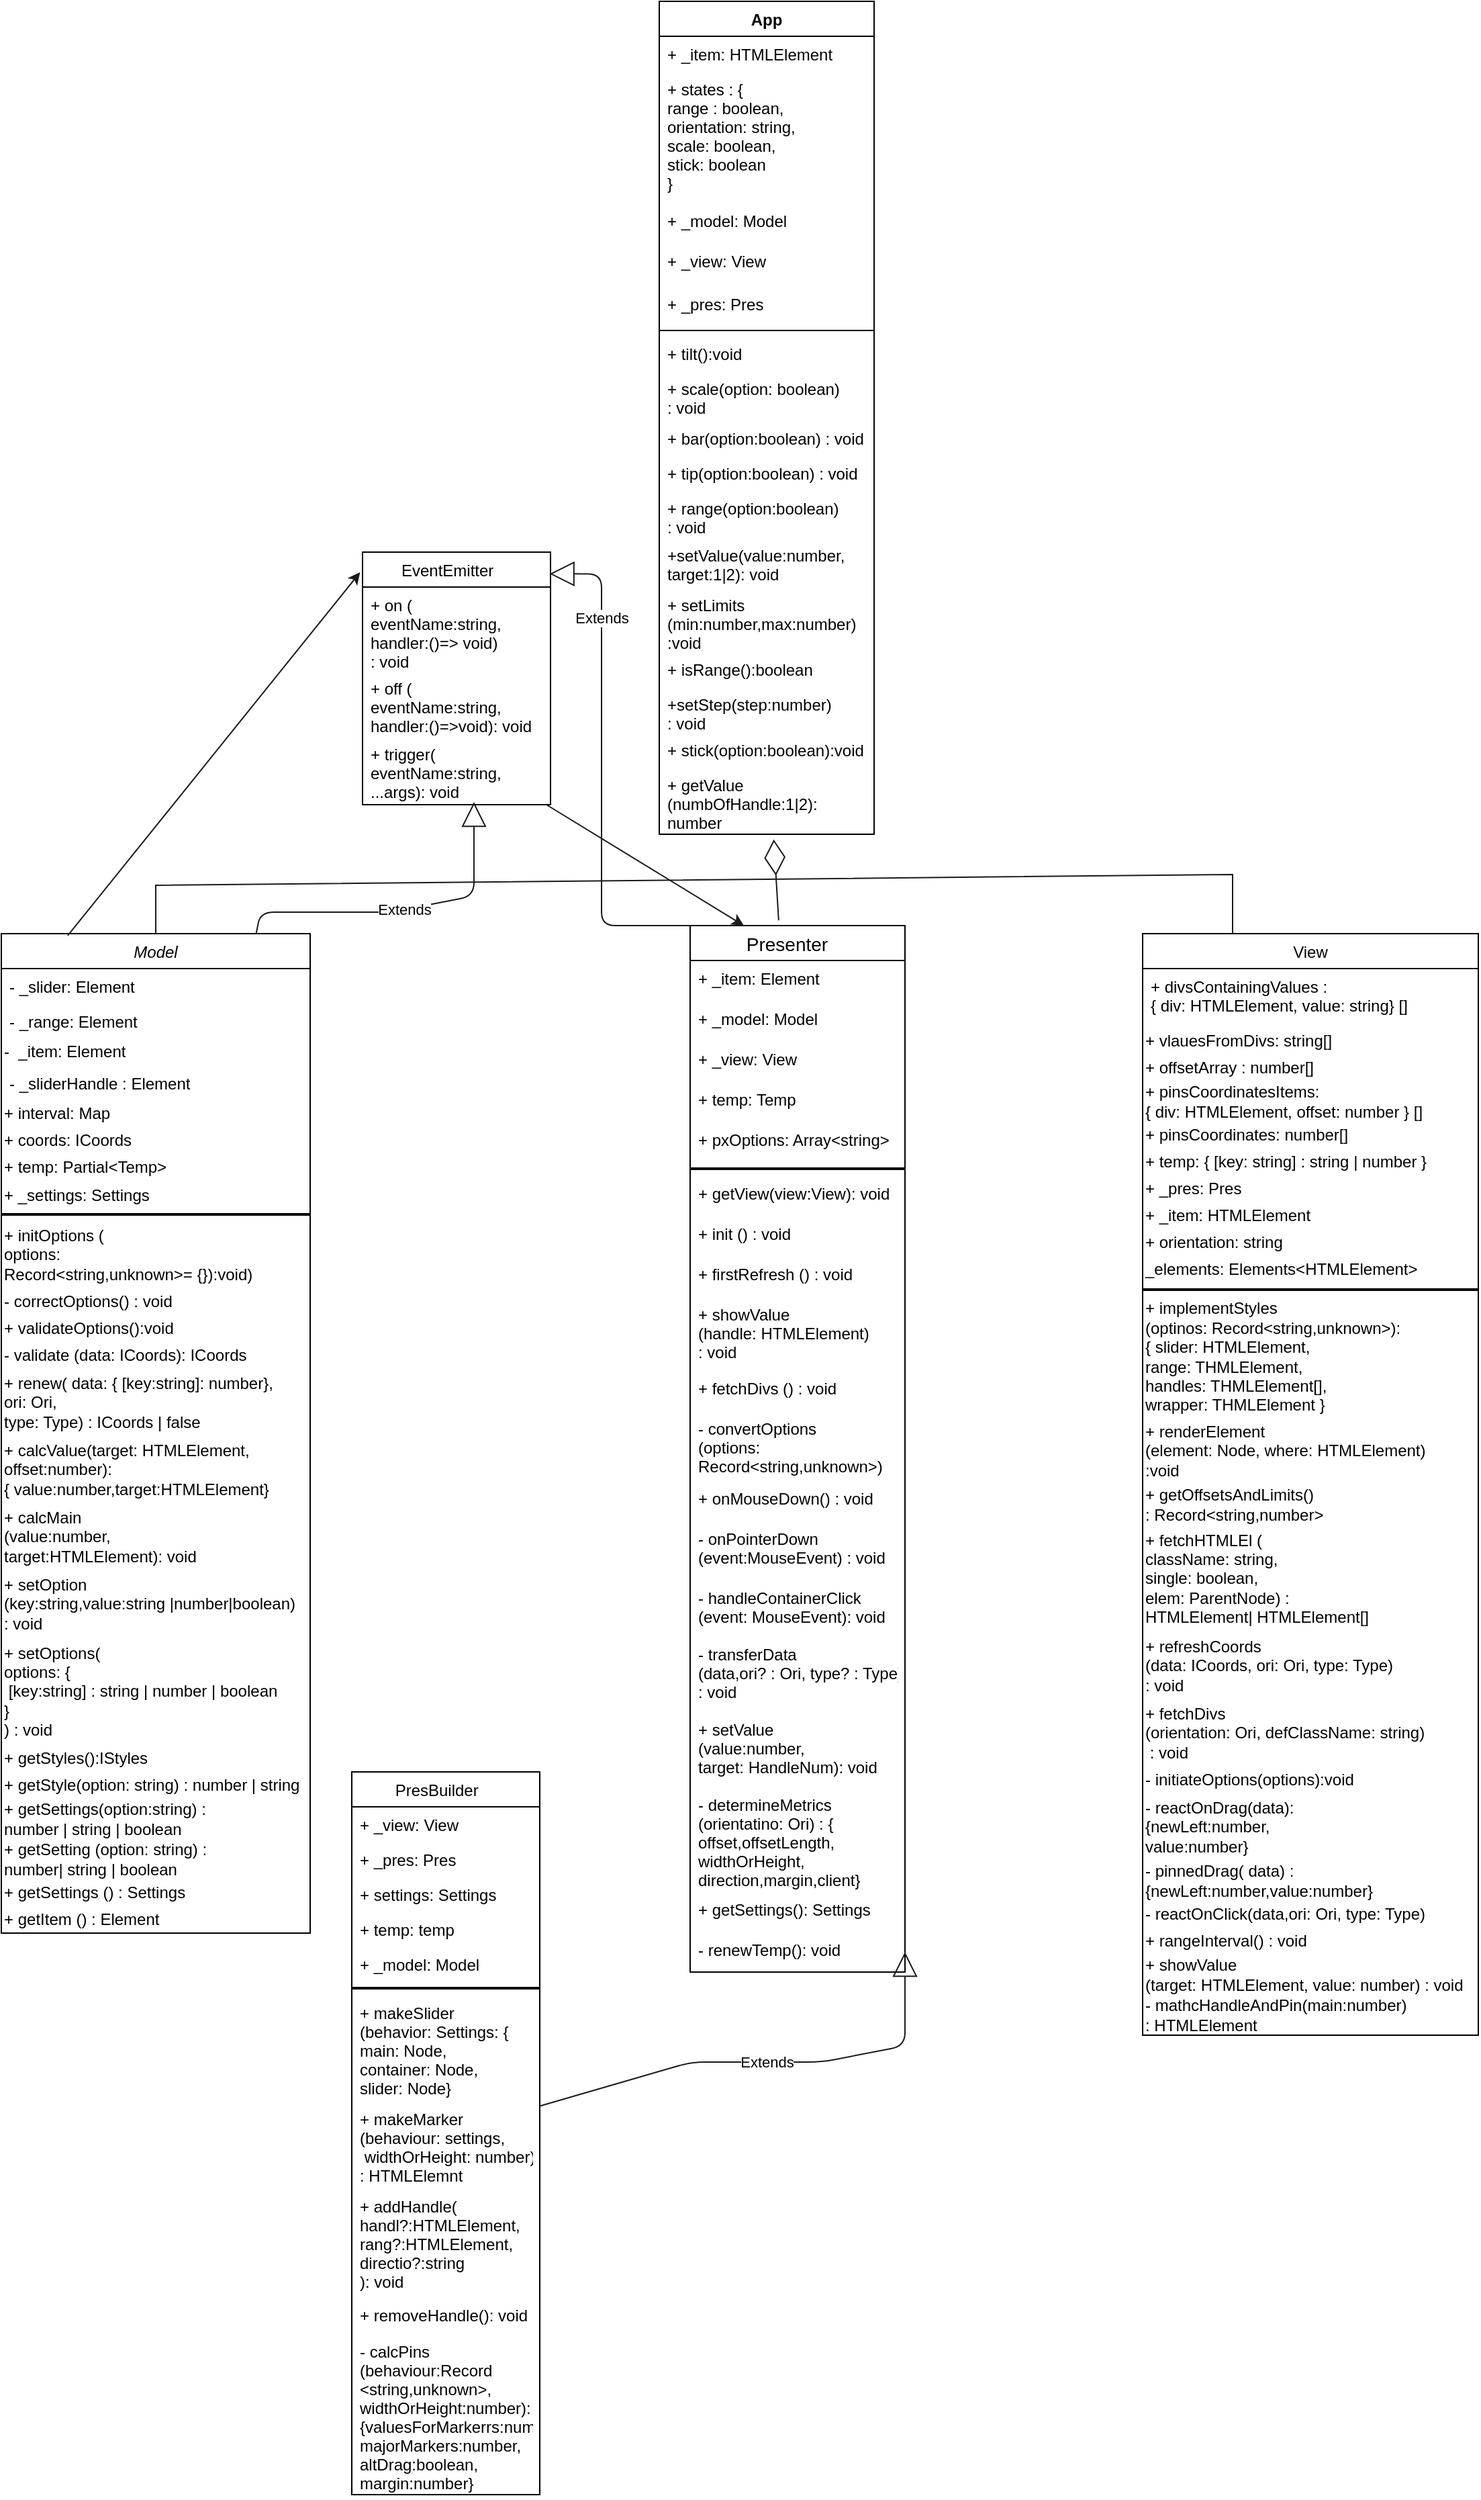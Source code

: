 <mxfile version="15.2.9" type="device"><diagram id="C5RBs43oDa-KdzZeNtuy" name="Page-1"><mxGraphModel dx="2229" dy="1969" grid="0" gridSize="12" guides="1" tooltips="1" connect="1" arrows="1" fold="1" page="1" pageScale="1" pageWidth="1654" pageHeight="2336" math="0" shadow="0"><root><mxCell id="WIyWlLk6GJQsqaUBKTNV-0"/><mxCell id="WIyWlLk6GJQsqaUBKTNV-1" parent="WIyWlLk6GJQsqaUBKTNV-0"/><object label="Model" interval="Map" id="zkfFHV4jXpPFQw0GAbJ--0"><mxCell style="swimlane;fontStyle=2;align=center;verticalAlign=top;childLayout=stackLayout;horizontal=1;startSize=26;horizontalStack=0;resizeParent=1;resizeLast=0;collapsible=1;marginBottom=0;rounded=0;shadow=0;strokeWidth=1;" parent="WIyWlLk6GJQsqaUBKTNV-1" vertex="1"><mxGeometry x="229" y="705" width="230" height="744" as="geometry"><mxRectangle x="230" y="140" width="160" height="26" as="alternateBounds"/></mxGeometry></mxCell></object><mxCell id="zkfFHV4jXpPFQw0GAbJ--1" value="- _slider: Element    " style="text;align=left;verticalAlign=top;spacingLeft=4;spacingRight=4;overflow=hidden;rotatable=0;points=[[0,0.5],[1,0.5]];portConstraint=eastwest;" parent="zkfFHV4jXpPFQw0GAbJ--0" vertex="1"><mxGeometry y="26" width="230" height="26" as="geometry"/></mxCell><mxCell id="zkfFHV4jXpPFQw0GAbJ--2" value="- _range: Element" style="text;align=left;verticalAlign=top;spacingLeft=4;spacingRight=4;overflow=hidden;rotatable=0;points=[[0,0.5],[1,0.5]];portConstraint=eastwest;rounded=0;shadow=0;html=0;" parent="zkfFHV4jXpPFQw0GAbJ--0" vertex="1"><mxGeometry y="52" width="230" height="26" as="geometry"/></mxCell><mxCell id="8detPXn5WDZjsGB92z1I-7" value="-&amp;nbsp; _item: Element" style="text;html=1;align=left;verticalAlign=middle;resizable=0;points=[];autosize=1;strokeColor=none;fillColor=none;" parent="zkfFHV4jXpPFQw0GAbJ--0" vertex="1"><mxGeometry y="78" width="230" height="20" as="geometry"/></mxCell><mxCell id="zkfFHV4jXpPFQw0GAbJ--3" value="- _sliderHandle : Element" style="text;align=left;verticalAlign=top;spacingLeft=4;spacingRight=4;overflow=hidden;rotatable=0;points=[[0,0.5],[1,0.5]];portConstraint=eastwest;rounded=0;shadow=0;html=0;" parent="zkfFHV4jXpPFQw0GAbJ--0" vertex="1"><mxGeometry y="98" width="230" height="26" as="geometry"/></mxCell><mxCell id="8detPXn5WDZjsGB92z1I-1" value="+ interval: Map" style="text;html=1;resizable=0;autosize=1;align=left;verticalAlign=middle;points=[];fillColor=none;strokeColor=none;rounded=0;" parent="zkfFHV4jXpPFQw0GAbJ--0" vertex="1"><mxGeometry y="124" width="230" height="20" as="geometry"/></mxCell><mxCell id="8detPXn5WDZjsGB92z1I-4" value="+ coords: ICoords" style="text;html=1;align=left;verticalAlign=middle;resizable=0;points=[];autosize=1;strokeColor=none;fillColor=none;" parent="zkfFHV4jXpPFQw0GAbJ--0" vertex="1"><mxGeometry y="144" width="230" height="20" as="geometry"/></mxCell><mxCell id="8detPXn5WDZjsGB92z1I-5" value="+ temp: Partial&amp;lt;Temp&amp;gt;&lt;span style=&quot;white-space: pre&quot;&gt;&#9;&lt;/span&gt;" style="text;html=1;align=left;verticalAlign=middle;resizable=0;points=[];autosize=1;strokeColor=none;fillColor=none;" parent="zkfFHV4jXpPFQw0GAbJ--0" vertex="1"><mxGeometry y="164" width="230" height="20" as="geometry"/></mxCell><mxCell id="8detPXn5WDZjsGB92z1I-6" value="+ _settings: Settings" style="text;html=1;align=left;verticalAlign=bottom;resizable=0;points=[];autosize=1;strokeColor=none;fillColor=none;" parent="zkfFHV4jXpPFQw0GAbJ--0" vertex="1"><mxGeometry y="184" width="230" height="20" as="geometry"/></mxCell><mxCell id="AS5p0B2096rdU1xzT4fZ-106" value="" style="line;strokeWidth=2;html=1;rounded=0;shadow=0;startSize=26;verticalAlign=top;" vertex="1" parent="zkfFHV4jXpPFQw0GAbJ--0"><mxGeometry y="204" width="230" height="10" as="geometry"/></mxCell><mxCell id="8detPXn5WDZjsGB92z1I-8" value="+ initOptions (&lt;br&gt;options: &lt;br&gt;Record&amp;lt;string,unknown&amp;gt;= {}):void)" style="text;html=1;align=left;verticalAlign=middle;resizable=0;points=[];autosize=1;strokeColor=none;fillColor=none;" parent="zkfFHV4jXpPFQw0GAbJ--0" vertex="1"><mxGeometry y="214" width="230" height="50" as="geometry"/></mxCell><mxCell id="AS5p0B2096rdU1xzT4fZ-0" value="- correctOptions() : void" style="text;html=1;align=left;verticalAlign=middle;resizable=0;points=[];autosize=1;strokeColor=none;fillColor=none;" vertex="1" parent="zkfFHV4jXpPFQw0GAbJ--0"><mxGeometry y="264" width="230" height="20" as="geometry"/></mxCell><mxCell id="AS5p0B2096rdU1xzT4fZ-1" value="+ validateOptions():void" style="text;html=1;align=left;verticalAlign=middle;resizable=0;points=[];autosize=1;strokeColor=none;fillColor=none;" vertex="1" parent="zkfFHV4jXpPFQw0GAbJ--0"><mxGeometry y="284" width="230" height="20" as="geometry"/></mxCell><mxCell id="AS5p0B2096rdU1xzT4fZ-5" value="- validate (data: ICoords): ICoords" style="text;html=1;align=left;verticalAlign=middle;resizable=0;points=[];autosize=1;strokeColor=none;fillColor=none;" vertex="1" parent="zkfFHV4jXpPFQw0GAbJ--0"><mxGeometry y="304" width="230" height="20" as="geometry"/></mxCell><mxCell id="AS5p0B2096rdU1xzT4fZ-6" value="+ renew( data: { [key:string]: number},&lt;br&gt;ori: Ori,&lt;br&gt;type: Type) : ICoords | false" style="text;html=1;align=left;verticalAlign=middle;resizable=0;points=[];autosize=1;strokeColor=none;fillColor=none;" vertex="1" parent="zkfFHV4jXpPFQw0GAbJ--0"><mxGeometry y="324" width="230" height="50" as="geometry"/></mxCell><mxCell id="AS5p0B2096rdU1xzT4fZ-7" value="+ calcValue(target: HTMLElement,&lt;br&gt;offset:number): &lt;br&gt;{ value:number,target:HTMLElement}" style="text;html=1;align=left;verticalAlign=middle;resizable=0;points=[];autosize=1;strokeColor=none;fillColor=none;" vertex="1" parent="zkfFHV4jXpPFQw0GAbJ--0"><mxGeometry y="374" width="230" height="50" as="geometry"/></mxCell><mxCell id="AS5p0B2096rdU1xzT4fZ-8" value="+ calcMain&lt;br&gt;(value:number,&lt;br&gt;target:HTMLElement): void" style="text;html=1;align=left;verticalAlign=middle;resizable=0;points=[];autosize=1;strokeColor=none;fillColor=none;" vertex="1" parent="zkfFHV4jXpPFQw0GAbJ--0"><mxGeometry y="424" width="230" height="50" as="geometry"/></mxCell><mxCell id="AS5p0B2096rdU1xzT4fZ-9" value="+ setOption &lt;br&gt;(key:string,value:string |number|boolean) &lt;br&gt;: void" style="text;html=1;align=left;verticalAlign=middle;resizable=0;points=[];autosize=1;strokeColor=none;fillColor=none;" vertex="1" parent="zkfFHV4jXpPFQw0GAbJ--0"><mxGeometry y="474" width="230" height="50" as="geometry"/></mxCell><mxCell id="AS5p0B2096rdU1xzT4fZ-10" value="+ setOptions(&lt;br&gt;options: {&lt;br&gt;&amp;nbsp;[key:string] : string | number | boolean&lt;br&gt;}&lt;br&gt;) : void" style="text;html=1;align=left;verticalAlign=middle;resizable=0;points=[];autosize=1;strokeColor=none;fillColor=none;" vertex="1" parent="zkfFHV4jXpPFQw0GAbJ--0"><mxGeometry y="524" width="230" height="80" as="geometry"/></mxCell><mxCell id="AS5p0B2096rdU1xzT4fZ-11" value="+ getStyles():IStyles" style="text;html=1;align=left;verticalAlign=middle;resizable=0;points=[];autosize=1;strokeColor=none;fillColor=none;" vertex="1" parent="zkfFHV4jXpPFQw0GAbJ--0"><mxGeometry y="604" width="230" height="20" as="geometry"/></mxCell><mxCell id="AS5p0B2096rdU1xzT4fZ-12" value="+ getStyle(option: string) : number | string" style="text;html=1;align=left;verticalAlign=middle;resizable=0;points=[];autosize=1;strokeColor=none;fillColor=none;" vertex="1" parent="zkfFHV4jXpPFQw0GAbJ--0"><mxGeometry y="624" width="230" height="20" as="geometry"/></mxCell><mxCell id="AS5p0B2096rdU1xzT4fZ-13" value="+ getSettings(option:string) : &lt;br&gt;number | string | boolean" style="text;html=1;align=left;verticalAlign=middle;resizable=0;points=[];autosize=1;strokeColor=none;fillColor=none;" vertex="1" parent="zkfFHV4jXpPFQw0GAbJ--0"><mxGeometry y="644" width="230" height="30" as="geometry"/></mxCell><mxCell id="AS5p0B2096rdU1xzT4fZ-14" value="+ getSetting (option: string) :&lt;br&gt;number| string | boolean" style="text;html=1;align=left;verticalAlign=middle;resizable=0;points=[];autosize=1;strokeColor=none;fillColor=none;" vertex="1" parent="zkfFHV4jXpPFQw0GAbJ--0"><mxGeometry y="674" width="230" height="30" as="geometry"/></mxCell><mxCell id="AS5p0B2096rdU1xzT4fZ-15" value="+ getSettings () : Settings" style="text;html=1;align=left;verticalAlign=middle;resizable=0;points=[];autosize=1;strokeColor=none;fillColor=none;" vertex="1" parent="zkfFHV4jXpPFQw0GAbJ--0"><mxGeometry y="704" width="230" height="20" as="geometry"/></mxCell><mxCell id="AS5p0B2096rdU1xzT4fZ-16" value="+ getItem () : Element" style="text;html=1;align=left;verticalAlign=middle;resizable=0;points=[];autosize=1;strokeColor=none;fillColor=none;" vertex="1" parent="zkfFHV4jXpPFQw0GAbJ--0"><mxGeometry y="724" width="230" height="20" as="geometry"/></mxCell><mxCell id="zkfFHV4jXpPFQw0GAbJ--6" value="View" style="swimlane;fontStyle=0;align=center;verticalAlign=top;childLayout=stackLayout;horizontal=1;startSize=26;horizontalStack=0;resizeParent=1;resizeLast=0;collapsible=1;marginBottom=0;rounded=0;shadow=0;strokeWidth=1;" parent="WIyWlLk6GJQsqaUBKTNV-1" vertex="1"><mxGeometry x="1079" y="705" width="250" height="820" as="geometry"><mxRectangle x="130" y="380" width="160" height="26" as="alternateBounds"/></mxGeometry></mxCell><mxCell id="zkfFHV4jXpPFQw0GAbJ--7" value="+ divsContainingValues : &#10;{ div: HTMLElement, value: string} []" style="text;align=left;verticalAlign=top;spacingLeft=4;spacingRight=4;overflow=hidden;rotatable=0;points=[[0,0.5],[1,0.5]];portConstraint=eastwest;" parent="zkfFHV4jXpPFQw0GAbJ--6" vertex="1"><mxGeometry y="26" width="250" height="44" as="geometry"/></mxCell><mxCell id="AS5p0B2096rdU1xzT4fZ-18" value="+ vlauesFromDivs: string[]" style="text;html=1;align=left;verticalAlign=middle;resizable=0;points=[];autosize=1;strokeColor=none;fillColor=none;" vertex="1" parent="zkfFHV4jXpPFQw0GAbJ--6"><mxGeometry y="70" width="250" height="20" as="geometry"/></mxCell><mxCell id="AS5p0B2096rdU1xzT4fZ-19" value="+ offsetArray : number[]" style="text;html=1;align=left;verticalAlign=middle;resizable=0;points=[];autosize=1;strokeColor=none;fillColor=none;" vertex="1" parent="zkfFHV4jXpPFQw0GAbJ--6"><mxGeometry y="90" width="250" height="20" as="geometry"/></mxCell><mxCell id="AS5p0B2096rdU1xzT4fZ-20" value="+ pinsCoordinatesItems: &lt;br&gt;{ div: HTMLElement, offset: number } []" style="text;html=1;align=left;verticalAlign=middle;resizable=0;points=[];autosize=1;strokeColor=none;fillColor=none;" vertex="1" parent="zkfFHV4jXpPFQw0GAbJ--6"><mxGeometry y="110" width="250" height="30" as="geometry"/></mxCell><mxCell id="AS5p0B2096rdU1xzT4fZ-21" value="+ pinsCoordinates: number[]" style="text;html=1;align=left;verticalAlign=middle;resizable=0;points=[];autosize=1;strokeColor=none;fillColor=none;" vertex="1" parent="zkfFHV4jXpPFQw0GAbJ--6"><mxGeometry y="140" width="250" height="20" as="geometry"/></mxCell><mxCell id="AS5p0B2096rdU1xzT4fZ-22" value="+ temp: { [key: string] : string | number }" style="text;html=1;align=left;verticalAlign=middle;resizable=0;points=[];autosize=1;strokeColor=none;fillColor=none;" vertex="1" parent="zkfFHV4jXpPFQw0GAbJ--6"><mxGeometry y="160" width="250" height="20" as="geometry"/></mxCell><mxCell id="AS5p0B2096rdU1xzT4fZ-23" value="+ _pres: Pres" style="text;html=1;align=left;verticalAlign=middle;resizable=0;points=[];autosize=1;strokeColor=none;fillColor=none;" vertex="1" parent="zkfFHV4jXpPFQw0GAbJ--6"><mxGeometry y="180" width="250" height="20" as="geometry"/></mxCell><mxCell id="AS5p0B2096rdU1xzT4fZ-24" value="+ _item: HTMLElement" style="text;html=1;align=left;verticalAlign=middle;resizable=0;points=[];autosize=1;strokeColor=none;fillColor=none;" vertex="1" parent="zkfFHV4jXpPFQw0GAbJ--6"><mxGeometry y="200" width="250" height="20" as="geometry"/></mxCell><mxCell id="AS5p0B2096rdU1xzT4fZ-25" value="+ orientation: string" style="text;html=1;align=left;verticalAlign=middle;resizable=0;points=[];autosize=1;strokeColor=none;fillColor=none;" vertex="1" parent="zkfFHV4jXpPFQw0GAbJ--6"><mxGeometry y="220" width="250" height="20" as="geometry"/></mxCell><mxCell id="AS5p0B2096rdU1xzT4fZ-26" value="_elements: Elements&amp;lt;HTMLElement&amp;gt;" style="text;html=1;align=left;verticalAlign=middle;resizable=0;points=[];autosize=1;strokeColor=none;fillColor=none;" vertex="1" parent="zkfFHV4jXpPFQw0GAbJ--6"><mxGeometry y="240" width="250" height="20" as="geometry"/></mxCell><mxCell id="AS5p0B2096rdU1xzT4fZ-108" value="" style="line;strokeWidth=2;html=1;rounded=0;shadow=0;startSize=26;verticalAlign=top;" vertex="1" parent="zkfFHV4jXpPFQw0GAbJ--6"><mxGeometry y="260" width="250" height="10" as="geometry"/></mxCell><mxCell id="AS5p0B2096rdU1xzT4fZ-27" value="+ implementStyles&lt;br&gt;(optinos: Record&amp;lt;string,unknown&amp;gt;):&amp;nbsp;&lt;br&gt;{ slider: HTMLElement,&lt;br&gt;range: THMLElement,&lt;br&gt;handles: THMLElement[],&lt;br&gt;wrapper: THMLElement }" style="text;html=1;align=left;verticalAlign=middle;resizable=0;points=[];autosize=1;strokeColor=none;fillColor=none;" vertex="1" parent="zkfFHV4jXpPFQw0GAbJ--6"><mxGeometry y="270" width="250" height="90" as="geometry"/></mxCell><mxCell id="AS5p0B2096rdU1xzT4fZ-28" value="+ renderElement&lt;br&gt;(element: Node, where: HTMLElement)&lt;br&gt;:void" style="text;html=1;align=left;verticalAlign=middle;resizable=0;points=[];autosize=1;strokeColor=none;fillColor=none;" vertex="1" parent="zkfFHV4jXpPFQw0GAbJ--6"><mxGeometry y="360" width="250" height="50" as="geometry"/></mxCell><mxCell id="AS5p0B2096rdU1xzT4fZ-29" value="+ getOffsetsAndLimits()&lt;br&gt;: Record&amp;lt;string,number&amp;gt;" style="text;html=1;align=left;verticalAlign=middle;resizable=0;points=[];autosize=1;strokeColor=none;fillColor=none;" vertex="1" parent="zkfFHV4jXpPFQw0GAbJ--6"><mxGeometry y="410" width="250" height="30" as="geometry"/></mxCell><mxCell id="AS5p0B2096rdU1xzT4fZ-30" value="+ fetchHTMLEl (&lt;br&gt;className: string,&lt;br&gt;single: boolean,&lt;br&gt;elem: ParentNode) :&lt;br&gt;HTMLElement| HTMLElement[]" style="text;html=1;align=left;verticalAlign=middle;resizable=0;points=[];autosize=1;strokeColor=none;fillColor=none;" vertex="1" parent="zkfFHV4jXpPFQw0GAbJ--6"><mxGeometry y="440" width="250" height="80" as="geometry"/></mxCell><mxCell id="AS5p0B2096rdU1xzT4fZ-33" value="+ refreshCoords&lt;br&gt;(data: ICoords, ori: Ori, type: Type)&lt;br&gt;: void" style="text;html=1;align=left;verticalAlign=middle;resizable=0;points=[];autosize=1;strokeColor=none;fillColor=none;" vertex="1" parent="zkfFHV4jXpPFQw0GAbJ--6"><mxGeometry y="520" width="250" height="50" as="geometry"/></mxCell><mxCell id="AS5p0B2096rdU1xzT4fZ-31" value="+ fetchDivs&lt;br&gt;(orientation: Ori, defClassName: string)&lt;br&gt;&amp;nbsp;: void" style="text;html=1;align=left;verticalAlign=middle;resizable=0;points=[];autosize=1;strokeColor=none;fillColor=none;" vertex="1" parent="zkfFHV4jXpPFQw0GAbJ--6"><mxGeometry y="570" width="250" height="50" as="geometry"/></mxCell><mxCell id="AS5p0B2096rdU1xzT4fZ-32" value="- initiateOptions(options):void" style="text;html=1;align=left;verticalAlign=middle;resizable=0;points=[];autosize=1;strokeColor=none;fillColor=none;" vertex="1" parent="zkfFHV4jXpPFQw0GAbJ--6"><mxGeometry y="620" width="250" height="20" as="geometry"/></mxCell><mxCell id="AS5p0B2096rdU1xzT4fZ-34" value="- reactOnDrag(data): &lt;br&gt;{newLeft:number,&lt;br&gt;value:number}" style="text;html=1;align=left;verticalAlign=middle;resizable=0;points=[];autosize=1;strokeColor=none;fillColor=none;" vertex="1" parent="zkfFHV4jXpPFQw0GAbJ--6"><mxGeometry y="640" width="250" height="50" as="geometry"/></mxCell><mxCell id="AS5p0B2096rdU1xzT4fZ-35" value="- pinnedDrag( data) :&amp;nbsp;&lt;br&gt;{newLeft:number,value:number}" style="text;html=1;align=left;verticalAlign=middle;resizable=0;points=[];autosize=1;strokeColor=none;fillColor=none;" vertex="1" parent="zkfFHV4jXpPFQw0GAbJ--6"><mxGeometry y="690" width="250" height="30" as="geometry"/></mxCell><mxCell id="AS5p0B2096rdU1xzT4fZ-36" value="- reactOnClick(data,ori: Ori, type: Type)" style="text;html=1;align=left;verticalAlign=middle;resizable=0;points=[];autosize=1;strokeColor=none;fillColor=none;" vertex="1" parent="zkfFHV4jXpPFQw0GAbJ--6"><mxGeometry y="720" width="250" height="20" as="geometry"/></mxCell><mxCell id="AS5p0B2096rdU1xzT4fZ-37" value="+ rangeInterval() : void" style="text;html=1;align=left;verticalAlign=middle;resizable=0;points=[];autosize=1;strokeColor=none;fillColor=none;" vertex="1" parent="zkfFHV4jXpPFQw0GAbJ--6"><mxGeometry y="740" width="250" height="20" as="geometry"/></mxCell><mxCell id="AS5p0B2096rdU1xzT4fZ-38" value="+ showValue&lt;br&gt;(target: HTMLElement, value: number) : void" style="text;html=1;align=left;verticalAlign=middle;resizable=0;points=[];autosize=1;strokeColor=none;fillColor=none;" vertex="1" parent="zkfFHV4jXpPFQw0GAbJ--6"><mxGeometry y="760" width="250" height="30" as="geometry"/></mxCell><mxCell id="AS5p0B2096rdU1xzT4fZ-39" value="- mathcHandleAndPin(main:number) &lt;br&gt;: HTMLElement" style="text;html=1;align=left;verticalAlign=middle;resizable=0;points=[];autosize=1;strokeColor=none;fillColor=none;" vertex="1" parent="zkfFHV4jXpPFQw0GAbJ--6"><mxGeometry y="790" width="250" height="30" as="geometry"/></mxCell><mxCell id="AS5p0B2096rdU1xzT4fZ-82" value="Presenter    " style="swimlane;fontStyle=0;childLayout=stackLayout;horizontal=1;startSize=26;horizontalStack=0;resizeParent=1;resizeParentMax=0;resizeLast=0;collapsible=1;marginBottom=0;align=center;fontSize=14;rounded=0;shadow=0;strokeWidth=1;" vertex="1" parent="WIyWlLk6GJQsqaUBKTNV-1"><mxGeometry x="742" y="699" width="160" height="779" as="geometry"/></mxCell><mxCell id="AS5p0B2096rdU1xzT4fZ-83" value="+ _item: Element&#10;" style="text;strokeColor=none;fillColor=none;spacingLeft=4;spacingRight=4;overflow=hidden;rotatable=0;points=[[0,0.5],[1,0.5]];portConstraint=eastwest;fontSize=12;" vertex="1" parent="AS5p0B2096rdU1xzT4fZ-82"><mxGeometry y="26" width="160" height="30" as="geometry"/></mxCell><mxCell id="AS5p0B2096rdU1xzT4fZ-86" value="+ _model: Model&#10;" style="text;strokeColor=none;fillColor=none;spacingLeft=4;spacingRight=4;overflow=hidden;rotatable=0;points=[[0,0.5],[1,0.5]];portConstraint=eastwest;fontSize=12;" vertex="1" parent="AS5p0B2096rdU1xzT4fZ-82"><mxGeometry y="56" width="160" height="30" as="geometry"/></mxCell><mxCell id="AS5p0B2096rdU1xzT4fZ-87" value="+ _view: View" style="text;strokeColor=none;fillColor=none;spacingLeft=4;spacingRight=4;overflow=hidden;rotatable=0;points=[[0,0.5],[1,0.5]];portConstraint=eastwest;fontSize=12;" vertex="1" parent="AS5p0B2096rdU1xzT4fZ-82"><mxGeometry y="86" width="160" height="30" as="geometry"/></mxCell><mxCell id="AS5p0B2096rdU1xzT4fZ-88" value="+ temp: Temp" style="text;strokeColor=none;fillColor=none;spacingLeft=4;spacingRight=4;overflow=hidden;rotatable=0;points=[[0,0.5],[1,0.5]];portConstraint=eastwest;fontSize=12;" vertex="1" parent="AS5p0B2096rdU1xzT4fZ-82"><mxGeometry y="116" width="160" height="30" as="geometry"/></mxCell><mxCell id="AS5p0B2096rdU1xzT4fZ-89" value="+ pxOptions: Array&lt;string&gt;&#10;" style="text;strokeColor=none;fillColor=none;spacingLeft=4;spacingRight=4;overflow=hidden;rotatable=0;points=[[0,0.5],[1,0.5]];portConstraint=eastwest;fontSize=12;" vertex="1" parent="AS5p0B2096rdU1xzT4fZ-82"><mxGeometry y="146" width="160" height="30" as="geometry"/></mxCell><mxCell id="AS5p0B2096rdU1xzT4fZ-107" value="" style="line;strokeWidth=2;html=1;rounded=0;shadow=0;startSize=26;verticalAlign=top;" vertex="1" parent="AS5p0B2096rdU1xzT4fZ-82"><mxGeometry y="176" width="160" height="10" as="geometry"/></mxCell><mxCell id="AS5p0B2096rdU1xzT4fZ-90" value="+ getView(view:View): void" style="text;strokeColor=none;fillColor=none;spacingLeft=4;spacingRight=4;overflow=hidden;rotatable=0;points=[[0,0.5],[1,0.5]];portConstraint=eastwest;fontSize=12;" vertex="1" parent="AS5p0B2096rdU1xzT4fZ-82"><mxGeometry y="186" width="160" height="30" as="geometry"/></mxCell><mxCell id="AS5p0B2096rdU1xzT4fZ-91" value="+ init () : void" style="text;strokeColor=none;fillColor=none;spacingLeft=4;spacingRight=4;overflow=hidden;rotatable=0;points=[[0,0.5],[1,0.5]];portConstraint=eastwest;fontSize=12;" vertex="1" parent="AS5p0B2096rdU1xzT4fZ-82"><mxGeometry y="216" width="160" height="30" as="geometry"/></mxCell><mxCell id="AS5p0B2096rdU1xzT4fZ-92" value="+ firstRefresh () : void" style="text;strokeColor=none;fillColor=none;spacingLeft=4;spacingRight=4;overflow=hidden;rotatable=0;points=[[0,0.5],[1,0.5]];portConstraint=eastwest;fontSize=12;" vertex="1" parent="AS5p0B2096rdU1xzT4fZ-82"><mxGeometry y="246" width="160" height="30" as="geometry"/></mxCell><mxCell id="AS5p0B2096rdU1xzT4fZ-93" value="+ showValue&#10;(handle: HTMLElement) &#10;: void" style="text;strokeColor=none;fillColor=none;spacingLeft=4;spacingRight=4;overflow=hidden;rotatable=0;points=[[0,0.5],[1,0.5]];portConstraint=eastwest;fontSize=12;" vertex="1" parent="AS5p0B2096rdU1xzT4fZ-82"><mxGeometry y="276" width="160" height="55" as="geometry"/></mxCell><mxCell id="AS5p0B2096rdU1xzT4fZ-94" value="+ fetchDivs () : void" style="text;strokeColor=none;fillColor=none;spacingLeft=4;spacingRight=4;overflow=hidden;rotatable=0;points=[[0,0.5],[1,0.5]];portConstraint=eastwest;fontSize=12;" vertex="1" parent="AS5p0B2096rdU1xzT4fZ-82"><mxGeometry y="331" width="160" height="30" as="geometry"/></mxCell><mxCell id="AS5p0B2096rdU1xzT4fZ-95" value="- convertOptions&#10;(options: &#10;Record&lt;string,unknown&gt;)" style="text;strokeColor=none;fillColor=none;spacingLeft=4;spacingRight=4;overflow=hidden;rotatable=0;points=[[0,0.5],[1,0.5]];portConstraint=eastwest;fontSize=12;" vertex="1" parent="AS5p0B2096rdU1xzT4fZ-82"><mxGeometry y="361" width="160" height="52" as="geometry"/></mxCell><mxCell id="AS5p0B2096rdU1xzT4fZ-96" value="+ onMouseDown() : void" style="text;strokeColor=none;fillColor=none;spacingLeft=4;spacingRight=4;overflow=hidden;rotatable=0;points=[[0,0.5],[1,0.5]];portConstraint=eastwest;fontSize=12;" vertex="1" parent="AS5p0B2096rdU1xzT4fZ-82"><mxGeometry y="413" width="160" height="30" as="geometry"/></mxCell><mxCell id="AS5p0B2096rdU1xzT4fZ-97" value="- onPointerDown&#10;(event:MouseEvent) : void" style="text;strokeColor=none;fillColor=none;spacingLeft=4;spacingRight=4;overflow=hidden;rotatable=0;points=[[0,0.5],[1,0.5]];portConstraint=eastwest;fontSize=12;" vertex="1" parent="AS5p0B2096rdU1xzT4fZ-82"><mxGeometry y="443" width="160" height="44" as="geometry"/></mxCell><mxCell id="AS5p0B2096rdU1xzT4fZ-98" value="- handleContainerClick &#10;(event: MouseEvent): void" style="text;strokeColor=none;fillColor=none;spacingLeft=4;spacingRight=4;overflow=hidden;rotatable=0;points=[[0,0.5],[1,0.5]];portConstraint=eastwest;fontSize=12;" vertex="1" parent="AS5p0B2096rdU1xzT4fZ-82"><mxGeometry y="487" width="160" height="42" as="geometry"/></mxCell><mxCell id="AS5p0B2096rdU1xzT4fZ-99" value="- transferData&#10;(data,ori? : Ori, type? : Type) &#10;: void" style="text;strokeColor=none;fillColor=none;spacingLeft=4;spacingRight=4;overflow=hidden;rotatable=0;points=[[0,0.5],[1,0.5]];portConstraint=eastwest;fontSize=12;" vertex="1" parent="AS5p0B2096rdU1xzT4fZ-82"><mxGeometry y="529" width="160" height="56" as="geometry"/></mxCell><mxCell id="AS5p0B2096rdU1xzT4fZ-100" value="+ setValue &#10;(value:number,&#10;target: HandleNum): void" style="text;strokeColor=none;fillColor=none;spacingLeft=4;spacingRight=4;overflow=hidden;rotatable=0;points=[[0,0.5],[1,0.5]];portConstraint=eastwest;fontSize=12;" vertex="1" parent="AS5p0B2096rdU1xzT4fZ-82"><mxGeometry y="585" width="160" height="56" as="geometry"/></mxCell><mxCell id="AS5p0B2096rdU1xzT4fZ-101" value="- determineMetrics&#10;(orientatino: Ori) : {&#10;offset,offsetLength,&#10;widthOrHeight,&#10;direction,margin,client}" style="text;strokeColor=none;fillColor=none;spacingLeft=4;spacingRight=4;overflow=hidden;rotatable=0;points=[[0,0.5],[1,0.5]];portConstraint=eastwest;fontSize=12;" vertex="1" parent="AS5p0B2096rdU1xzT4fZ-82"><mxGeometry y="641" width="160" height="78" as="geometry"/></mxCell><mxCell id="AS5p0B2096rdU1xzT4fZ-102" value="+ getSettings(): Settings" style="text;strokeColor=none;fillColor=none;spacingLeft=4;spacingRight=4;overflow=hidden;rotatable=0;points=[[0,0.5],[1,0.5]];portConstraint=eastwest;fontSize=12;" vertex="1" parent="AS5p0B2096rdU1xzT4fZ-82"><mxGeometry y="719" width="160" height="30" as="geometry"/></mxCell><mxCell id="AS5p0B2096rdU1xzT4fZ-84" value="- renewTemp(): void" style="text;strokeColor=none;fillColor=none;spacingLeft=4;spacingRight=4;overflow=hidden;rotatable=0;points=[[0,0.5],[1,0.5]];portConstraint=eastwest;fontSize=12;" vertex="1" parent="AS5p0B2096rdU1xzT4fZ-82"><mxGeometry y="749" width="160" height="30" as="geometry"/></mxCell><mxCell id="AS5p0B2096rdU1xzT4fZ-109" value="PresBuilder    " style="swimlane;fontStyle=0;childLayout=stackLayout;horizontal=1;startSize=26;horizontalStack=0;resizeParent=1;resizeParentMax=0;resizeLast=0;collapsible=1;marginBottom=0;rounded=0;shadow=0;strokeWidth=1;verticalAlign=top;" vertex="1" parent="WIyWlLk6GJQsqaUBKTNV-1"><mxGeometry x="490" y="1329" width="140" height="538" as="geometry"><mxRectangle x="670" y="1245" width="102" height="26" as="alternateBounds"/></mxGeometry></mxCell><mxCell id="AS5p0B2096rdU1xzT4fZ-110" value="+ _view: View" style="text;strokeColor=none;fillColor=none;align=left;verticalAlign=top;spacingLeft=4;spacingRight=4;overflow=hidden;rotatable=0;points=[[0,0.5],[1,0.5]];portConstraint=eastwest;" vertex="1" parent="AS5p0B2096rdU1xzT4fZ-109"><mxGeometry y="26" width="140" height="26" as="geometry"/></mxCell><mxCell id="AS5p0B2096rdU1xzT4fZ-113" value="+ _pres: Pres" style="text;strokeColor=none;fillColor=none;align=left;verticalAlign=top;spacingLeft=4;spacingRight=4;overflow=hidden;rotatable=0;points=[[0,0.5],[1,0.5]];portConstraint=eastwest;" vertex="1" parent="AS5p0B2096rdU1xzT4fZ-109"><mxGeometry y="52" width="140" height="26" as="geometry"/></mxCell><mxCell id="AS5p0B2096rdU1xzT4fZ-114" value="+ settings: Settings" style="text;strokeColor=none;fillColor=none;align=left;verticalAlign=top;spacingLeft=4;spacingRight=4;overflow=hidden;rotatable=0;points=[[0,0.5],[1,0.5]];portConstraint=eastwest;" vertex="1" parent="AS5p0B2096rdU1xzT4fZ-109"><mxGeometry y="78" width="140" height="26" as="geometry"/></mxCell><mxCell id="AS5p0B2096rdU1xzT4fZ-115" value="+ temp: temp&#10;" style="text;strokeColor=none;fillColor=none;align=left;verticalAlign=top;spacingLeft=4;spacingRight=4;overflow=hidden;rotatable=0;points=[[0,0.5],[1,0.5]];portConstraint=eastwest;" vertex="1" parent="AS5p0B2096rdU1xzT4fZ-109"><mxGeometry y="104" width="140" height="26" as="geometry"/></mxCell><mxCell id="AS5p0B2096rdU1xzT4fZ-116" value="+ _model: Model" style="text;strokeColor=none;fillColor=none;align=left;verticalAlign=top;spacingLeft=4;spacingRight=4;overflow=hidden;rotatable=0;points=[[0,0.5],[1,0.5]];portConstraint=eastwest;" vertex="1" parent="AS5p0B2096rdU1xzT4fZ-109"><mxGeometry y="130" width="140" height="26" as="geometry"/></mxCell><mxCell id="AS5p0B2096rdU1xzT4fZ-119" value="" style="line;strokeWidth=2;html=1;rounded=0;shadow=0;startSize=26;verticalAlign=top;" vertex="1" parent="AS5p0B2096rdU1xzT4fZ-109"><mxGeometry y="156" width="140" height="10" as="geometry"/></mxCell><mxCell id="AS5p0B2096rdU1xzT4fZ-117" value="+ makeSlider&#10;(behavior: Settings: {&#10;main: Node,&#10;container: Node,&#10;slider: Node}" style="text;strokeColor=none;fillColor=none;align=left;verticalAlign=top;spacingLeft=4;spacingRight=4;overflow=hidden;rotatable=0;points=[[0,0.5],[1,0.5]];portConstraint=eastwest;" vertex="1" parent="AS5p0B2096rdU1xzT4fZ-109"><mxGeometry y="166" width="140" height="79" as="geometry"/></mxCell><mxCell id="AS5p0B2096rdU1xzT4fZ-118" value="+ makeMarker&#10;(behaviour: settings,&#10; widthOrHeight: number) &#10;: HTMLElemnt" style="text;strokeColor=none;fillColor=none;align=left;verticalAlign=top;spacingLeft=4;spacingRight=4;overflow=hidden;rotatable=0;points=[[0,0.5],[1,0.5]];portConstraint=eastwest;" vertex="1" parent="AS5p0B2096rdU1xzT4fZ-109"><mxGeometry y="245" width="140" height="65" as="geometry"/></mxCell><mxCell id="AS5p0B2096rdU1xzT4fZ-111" value="+ addHandle(&#10;handl?:HTMLElement,&#10;rang?:HTMLElement,&#10;directio?:string&#10;): void" style="text;strokeColor=none;fillColor=none;align=left;verticalAlign=top;spacingLeft=4;spacingRight=4;overflow=hidden;rotatable=0;points=[[0,0.5],[1,0.5]];portConstraint=eastwest;" vertex="1" parent="AS5p0B2096rdU1xzT4fZ-109"><mxGeometry y="310" width="140" height="81" as="geometry"/></mxCell><mxCell id="AS5p0B2096rdU1xzT4fZ-112" value="+ removeHandle(): void" style="text;strokeColor=none;fillColor=none;align=left;verticalAlign=top;spacingLeft=4;spacingRight=4;overflow=hidden;rotatable=0;points=[[0,0.5],[1,0.5]];portConstraint=eastwest;" vertex="1" parent="AS5p0B2096rdU1xzT4fZ-109"><mxGeometry y="391" width="140" height="27" as="geometry"/></mxCell><mxCell id="AS5p0B2096rdU1xzT4fZ-120" value="- calcPins&#10;(behaviour:Record&#10;&lt;string,unknown&gt;,&#10;widthOrHeight:number):&#10;{valuesForMarkerrs:number,&#10;majorMarkers:number,&#10;altDrag:boolean,&#10;margin:number}" style="text;strokeColor=none;fillColor=none;align=left;verticalAlign=top;spacingLeft=4;spacingRight=4;overflow=hidden;rotatable=0;points=[[0,0.5],[1,0.5]];portConstraint=eastwest;" vertex="1" parent="AS5p0B2096rdU1xzT4fZ-109"><mxGeometry y="418" width="140" height="120" as="geometry"/></mxCell><mxCell id="AS5p0B2096rdU1xzT4fZ-131" value="Extends" style="endArrow=block;endSize=16;endFill=0;html=1;strokeColor=#1A1A1A;entryX=1;entryY=0.5;entryDx=0;entryDy=0;" edge="1" parent="WIyWlLk6GJQsqaUBKTNV-1" source="AS5p0B2096rdU1xzT4fZ-109" target="AS5p0B2096rdU1xzT4fZ-84"><mxGeometry width="160" relative="1" as="geometry"><mxPoint x="702" y="1246" as="sourcePoint"/><mxPoint x="893" y="1254" as="targetPoint"/><Array as="points"><mxPoint x="743" y="1545"/><mxPoint x="840" y="1545"/><mxPoint x="902" y="1533"/></Array></mxGeometry></mxCell><mxCell id="AS5p0B2096rdU1xzT4fZ-134" value="App" style="swimlane;fontStyle=1;align=center;verticalAlign=top;childLayout=stackLayout;horizontal=1;startSize=26;horizontalStack=0;resizeParent=1;resizeParentMax=0;resizeLast=0;collapsible=1;marginBottom=0;rounded=0;shadow=0;strokeWidth=1;" vertex="1" parent="WIyWlLk6GJQsqaUBKTNV-1"><mxGeometry x="719" y="11" width="160" height="620" as="geometry"/></mxCell><mxCell id="AS5p0B2096rdU1xzT4fZ-135" value="+ _item: HTMLElement" style="text;strokeColor=none;fillColor=none;align=left;verticalAlign=top;spacingLeft=4;spacingRight=4;overflow=hidden;rotatable=0;points=[[0,0.5],[1,0.5]];portConstraint=eastwest;" vertex="1" parent="AS5p0B2096rdU1xzT4fZ-134"><mxGeometry y="26" width="160" height="26" as="geometry"/></mxCell><mxCell id="AS5p0B2096rdU1xzT4fZ-138" value="+ states : {&#10;range : boolean,&#10;orientation: string,&#10;scale: boolean,&#10;stick: boolean&#10;}" style="text;strokeColor=none;fillColor=none;align=left;verticalAlign=top;spacingLeft=4;spacingRight=4;overflow=hidden;rotatable=0;points=[[0,0.5],[1,0.5]];portConstraint=eastwest;" vertex="1" parent="AS5p0B2096rdU1xzT4fZ-134"><mxGeometry y="52" width="160" height="98" as="geometry"/></mxCell><mxCell id="AS5p0B2096rdU1xzT4fZ-150" value="+ _model: Model" style="text;strokeColor=none;fillColor=none;align=left;verticalAlign=top;spacingLeft=4;spacingRight=4;overflow=hidden;rotatable=0;points=[[0,0.5],[1,0.5]];portConstraint=eastwest;" vertex="1" parent="AS5p0B2096rdU1xzT4fZ-134"><mxGeometry y="150" width="160" height="30" as="geometry"/></mxCell><mxCell id="AS5p0B2096rdU1xzT4fZ-151" value="+ _view: View" style="text;strokeColor=none;fillColor=none;align=left;verticalAlign=top;spacingLeft=4;spacingRight=4;overflow=hidden;rotatable=0;points=[[0,0.5],[1,0.5]];portConstraint=eastwest;" vertex="1" parent="AS5p0B2096rdU1xzT4fZ-134"><mxGeometry y="180" width="160" height="32" as="geometry"/></mxCell><mxCell id="AS5p0B2096rdU1xzT4fZ-152" value="+ _pres: Pres" style="text;strokeColor=none;fillColor=none;align=left;verticalAlign=top;spacingLeft=4;spacingRight=4;overflow=hidden;rotatable=0;points=[[0,0.5],[1,0.5]];portConstraint=eastwest;" vertex="1" parent="AS5p0B2096rdU1xzT4fZ-134"><mxGeometry y="212" width="160" height="29" as="geometry"/></mxCell><mxCell id="AS5p0B2096rdU1xzT4fZ-136" value="" style="line;strokeWidth=1;fillColor=none;align=left;verticalAlign=middle;spacingTop=-1;spacingLeft=3;spacingRight=3;rotatable=0;labelPosition=right;points=[];portConstraint=eastwest;" vertex="1" parent="AS5p0B2096rdU1xzT4fZ-134"><mxGeometry y="241" width="160" height="8" as="geometry"/></mxCell><mxCell id="AS5p0B2096rdU1xzT4fZ-137" value="+ tilt():void" style="text;strokeColor=none;fillColor=none;align=left;verticalAlign=top;spacingLeft=4;spacingRight=4;overflow=hidden;rotatable=0;points=[[0,0.5],[1,0.5]];portConstraint=eastwest;" vertex="1" parent="AS5p0B2096rdU1xzT4fZ-134"><mxGeometry y="249" width="160" height="26" as="geometry"/></mxCell><mxCell id="AS5p0B2096rdU1xzT4fZ-139" value="+ scale(option: boolean) &#10;: void" style="text;strokeColor=none;fillColor=none;align=left;verticalAlign=top;spacingLeft=4;spacingRight=4;overflow=hidden;rotatable=0;points=[[0,0.5],[1,0.5]];portConstraint=eastwest;" vertex="1" parent="AS5p0B2096rdU1xzT4fZ-134"><mxGeometry y="275" width="160" height="37" as="geometry"/></mxCell><mxCell id="AS5p0B2096rdU1xzT4fZ-140" value="+ bar(option:boolean) : void" style="text;strokeColor=none;fillColor=none;align=left;verticalAlign=top;spacingLeft=4;spacingRight=4;overflow=hidden;rotatable=0;points=[[0,0.5],[1,0.5]];portConstraint=eastwest;" vertex="1" parent="AS5p0B2096rdU1xzT4fZ-134"><mxGeometry y="312" width="160" height="26" as="geometry"/></mxCell><mxCell id="AS5p0B2096rdU1xzT4fZ-141" value="+ tip(option:boolean) : void" style="text;strokeColor=none;fillColor=none;align=left;verticalAlign=top;spacingLeft=4;spacingRight=4;overflow=hidden;rotatable=0;points=[[0,0.5],[1,0.5]];portConstraint=eastwest;" vertex="1" parent="AS5p0B2096rdU1xzT4fZ-134"><mxGeometry y="338" width="160" height="26" as="geometry"/></mxCell><mxCell id="AS5p0B2096rdU1xzT4fZ-149" value="+ range(option:boolean) &#10;: void" style="text;strokeColor=none;fillColor=none;align=left;verticalAlign=top;spacingLeft=4;spacingRight=4;overflow=hidden;rotatable=0;points=[[0,0.5],[1,0.5]];portConstraint=eastwest;" vertex="1" parent="AS5p0B2096rdU1xzT4fZ-134"><mxGeometry y="364" width="160" height="35" as="geometry"/></mxCell><mxCell id="AS5p0B2096rdU1xzT4fZ-142" value="+setValue(value:number,&#10;target:1|2): void" style="text;strokeColor=none;fillColor=none;align=left;verticalAlign=top;spacingLeft=4;spacingRight=4;overflow=hidden;rotatable=0;points=[[0,0.5],[1,0.5]];portConstraint=eastwest;" vertex="1" parent="AS5p0B2096rdU1xzT4fZ-134"><mxGeometry y="399" width="160" height="37" as="geometry"/></mxCell><mxCell id="AS5p0B2096rdU1xzT4fZ-143" value="+ setLimits&#10;(min:number,max:number)&#10;:void" style="text;strokeColor=none;fillColor=none;align=left;verticalAlign=top;spacingLeft=4;spacingRight=4;overflow=hidden;rotatable=0;points=[[0,0.5],[1,0.5]];portConstraint=eastwest;" vertex="1" parent="AS5p0B2096rdU1xzT4fZ-134"><mxGeometry y="436" width="160" height="48" as="geometry"/></mxCell><mxCell id="AS5p0B2096rdU1xzT4fZ-144" value="+ isRange():boolean" style="text;strokeColor=none;fillColor=none;align=left;verticalAlign=top;spacingLeft=4;spacingRight=4;overflow=hidden;rotatable=0;points=[[0,0.5],[1,0.5]];portConstraint=eastwest;" vertex="1" parent="AS5p0B2096rdU1xzT4fZ-134"><mxGeometry y="484" width="160" height="26" as="geometry"/></mxCell><mxCell id="AS5p0B2096rdU1xzT4fZ-145" value="+setStep(step:number) &#10;: void" style="text;strokeColor=none;fillColor=none;align=left;verticalAlign=top;spacingLeft=4;spacingRight=4;overflow=hidden;rotatable=0;points=[[0,0.5],[1,0.5]];portConstraint=eastwest;" vertex="1" parent="AS5p0B2096rdU1xzT4fZ-134"><mxGeometry y="510" width="160" height="34" as="geometry"/></mxCell><mxCell id="AS5p0B2096rdU1xzT4fZ-146" value="+ stick(option:boolean):void" style="text;strokeColor=none;fillColor=none;align=left;verticalAlign=top;spacingLeft=4;spacingRight=4;overflow=hidden;rotatable=0;points=[[0,0.5],[1,0.5]];portConstraint=eastwest;" vertex="1" parent="AS5p0B2096rdU1xzT4fZ-134"><mxGeometry y="544" width="160" height="26" as="geometry"/></mxCell><mxCell id="AS5p0B2096rdU1xzT4fZ-147" value="+ getValue&#10;(numbOfHandle:1|2):&#10;number" style="text;strokeColor=none;fillColor=none;align=left;verticalAlign=top;spacingLeft=4;spacingRight=4;overflow=hidden;rotatable=0;points=[[0,0.5],[1,0.5]];portConstraint=eastwest;" vertex="1" parent="AS5p0B2096rdU1xzT4fZ-134"><mxGeometry y="570" width="160" height="50" as="geometry"/></mxCell><mxCell id="AS5p0B2096rdU1xzT4fZ-153" value="" style="endArrow=diamondThin;endFill=0;endSize=24;html=1;strokeColor=#1A1A1A;entryX=0.533;entryY=1.078;entryDx=0;entryDy=0;entryPerimeter=0;exitX=0.412;exitY=-0.005;exitDx=0;exitDy=0;exitPerimeter=0;" edge="1" parent="WIyWlLk6GJQsqaUBKTNV-1" source="AS5p0B2096rdU1xzT4fZ-82" target="AS5p0B2096rdU1xzT4fZ-147"><mxGeometry width="160" relative="1" as="geometry"><mxPoint x="808" y="947" as="sourcePoint"/><mxPoint x="968" y="947" as="targetPoint"/></mxGeometry></mxCell><mxCell id="AS5p0B2096rdU1xzT4fZ-155" value="" style="endArrow=none;html=1;rounded=0;startSize=26;strokeColor=#1A1A1A;entryX=0.268;entryY=0;entryDx=0;entryDy=0;entryPerimeter=0;exitX=0.5;exitY=0;exitDx=0;exitDy=0;" edge="1" parent="WIyWlLk6GJQsqaUBKTNV-1" source="zkfFHV4jXpPFQw0GAbJ--0" target="zkfFHV4jXpPFQw0GAbJ--6"><mxGeometry relative="1" as="geometry"><mxPoint x="326" y="673" as="sourcePoint"/><mxPoint x="1155" y="672" as="targetPoint"/><Array as="points"><mxPoint x="344" y="669"/><mxPoint x="1146" y="661"/></Array></mxGeometry></mxCell><mxCell id="AS5p0B2096rdU1xzT4fZ-157" value="EventEmitter    " style="swimlane;fontStyle=0;childLayout=stackLayout;horizontal=1;startSize=26;fillColor=none;horizontalStack=0;resizeParent=1;resizeParentMax=0;resizeLast=0;collapsible=1;marginBottom=0;rounded=0;shadow=0;strokeWidth=1;verticalAlign=top;" vertex="1" parent="WIyWlLk6GJQsqaUBKTNV-1"><mxGeometry x="498" y="421" width="140" height="188" as="geometry"/></mxCell><mxCell id="AS5p0B2096rdU1xzT4fZ-158" value="+ on (&#10;eventName:string,&#10;handler:()=&gt; void)&#10;: void" style="text;strokeColor=none;fillColor=none;align=left;verticalAlign=top;spacingLeft=4;spacingRight=4;overflow=hidden;rotatable=0;points=[[0,0.5],[1,0.5]];portConstraint=eastwest;" vertex="1" parent="AS5p0B2096rdU1xzT4fZ-157"><mxGeometry y="26" width="140" height="62" as="geometry"/></mxCell><mxCell id="AS5p0B2096rdU1xzT4fZ-159" value="+ off (&#10;eventName:string,&#10;handler:()=&gt;void): void" style="text;strokeColor=none;fillColor=none;align=left;verticalAlign=top;spacingLeft=4;spacingRight=4;overflow=hidden;rotatable=0;points=[[0,0.5],[1,0.5]];portConstraint=eastwest;" vertex="1" parent="AS5p0B2096rdU1xzT4fZ-157"><mxGeometry y="88" width="140" height="49" as="geometry"/></mxCell><mxCell id="AS5p0B2096rdU1xzT4fZ-160" value="+ trigger(&#10;eventName:string,&#10;...args): void" style="text;strokeColor=none;fillColor=none;align=left;verticalAlign=top;spacingLeft=4;spacingRight=4;overflow=hidden;rotatable=0;points=[[0,0.5],[1,0.5]];portConstraint=eastwest;" vertex="1" parent="AS5p0B2096rdU1xzT4fZ-157"><mxGeometry y="137" width="140" height="51" as="geometry"/></mxCell><mxCell id="AS5p0B2096rdU1xzT4fZ-161" value="Extends" style="endArrow=block;endSize=16;endFill=0;html=1;strokeColor=#1A1A1A;entryX=1;entryY=0.5;entryDx=0;entryDy=0;" edge="1" parent="WIyWlLk6GJQsqaUBKTNV-1" source="zkfFHV4jXpPFQw0GAbJ--0"><mxGeometry width="160" relative="1" as="geometry"><mxPoint x="309" y="721.727" as="sourcePoint"/><mxPoint x="581" y="607" as="targetPoint"/><Array as="points"><mxPoint x="422" y="689"/><mxPoint x="519" y="689"/><mxPoint x="581" y="677"/></Array></mxGeometry></mxCell><mxCell id="AS5p0B2096rdU1xzT4fZ-162" value="Extends" style="endArrow=block;endSize=16;endFill=0;html=1;strokeColor=#1A1A1A;edgeStyle=orthogonalEdgeStyle;entryX=0.995;entryY=0.086;entryDx=0;entryDy=0;entryPerimeter=0;exitX=0;exitY=0;exitDx=0;exitDy=0;" edge="1" parent="WIyWlLk6GJQsqaUBKTNV-1" source="AS5p0B2096rdU1xzT4fZ-82" target="AS5p0B2096rdU1xzT4fZ-157"><mxGeometry x="0.61" width="160" relative="1" as="geometry"><mxPoint x="902" y="730" as="sourcePoint"/><mxPoint x="987" y="534" as="targetPoint"/><Array as="points"><mxPoint x="676" y="699"/><mxPoint x="676" y="437"/></Array><mxPoint as="offset"/></mxGeometry></mxCell><mxCell id="AS5p0B2096rdU1xzT4fZ-164" value="" style="endArrow=classic;html=1;startSize=26;strokeColor=#1A1A1A;exitX=0.215;exitY=0.002;exitDx=0;exitDy=0;exitPerimeter=0;entryX=-0.013;entryY=0.08;entryDx=0;entryDy=0;entryPerimeter=0;" edge="1" parent="WIyWlLk6GJQsqaUBKTNV-1" source="zkfFHV4jXpPFQw0GAbJ--0" target="AS5p0B2096rdU1xzT4fZ-157"><mxGeometry width="50" height="50" relative="1" as="geometry"><mxPoint x="253" y="643" as="sourcePoint"/><mxPoint x="318" y="522" as="targetPoint"/></mxGeometry></mxCell><mxCell id="AS5p0B2096rdU1xzT4fZ-166" value="" style="endArrow=classic;html=1;startSize=26;strokeColor=#1A1A1A;exitX=0.978;exitY=1;exitDx=0;exitDy=0;exitPerimeter=0;entryX=0.25;entryY=0;entryDx=0;entryDy=0;" edge="1" parent="WIyWlLk6GJQsqaUBKTNV-1" source="AS5p0B2096rdU1xzT4fZ-160" target="AS5p0B2096rdU1xzT4fZ-82"><mxGeometry width="50" height="50" relative="1" as="geometry"><mxPoint x="668" y="713" as="sourcePoint"/><mxPoint x="718" y="663" as="targetPoint"/></mxGeometry></mxCell></root></mxGraphModel></diagram></mxfile>